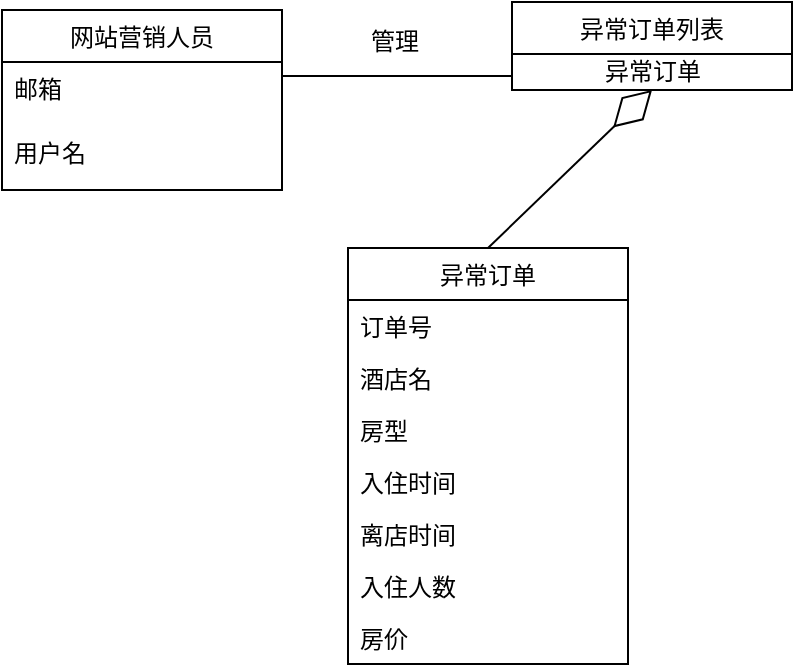 <mxfile version="12.9.3" type="device"><diagram id="HMDZcqjixsvWW-80wU9_" name="第 1 页"><mxGraphModel dx="768" dy="492" grid="0" gridSize="10" guides="1" tooltips="1" connect="1" arrows="1" fold="1" page="1" pageScale="1" pageWidth="827" pageHeight="1169" math="0" shadow="0"><root><mxCell id="0"/><mxCell id="1" parent="0"/><mxCell id="DMPkJZ2i_ZK9Mscqy2M7-2" value="" style="line;strokeWidth=1;fillColor=none;align=left;verticalAlign=middle;spacingTop=-1;spacingLeft=3;spacingRight=3;rotatable=0;labelPosition=right;points=[];portConstraint=eastwest;" parent="1" vertex="1"><mxGeometry x="285" y="266" width="115" height="8" as="geometry"/></mxCell><mxCell id="DMPkJZ2i_ZK9Mscqy2M7-4" value="管理" style="text;html=1;align=center;verticalAlign=middle;resizable=0;points=[];autosize=1;" parent="1" vertex="1"><mxGeometry x="324" y="244" width="34" height="18" as="geometry"/></mxCell><mxCell id="3GLNaaLEcSM9IzNelsmz-1" value="网站营销人员" style="swimlane;fontStyle=0;childLayout=stackLayout;horizontal=1;startSize=26;fillColor=none;horizontalStack=0;resizeParent=1;resizeParentMax=0;resizeLast=0;collapsible=1;marginBottom=0;" parent="1" vertex="1"><mxGeometry x="145" y="237" width="140" height="90" as="geometry"/></mxCell><mxCell id="9krUFlBfULQoSM5IsE5Y-4" value="邮箱" style="text;strokeColor=none;fillColor=none;align=left;verticalAlign=top;spacingLeft=4;spacingRight=4;overflow=hidden;rotatable=0;points=[[0,0.5],[1,0.5]];portConstraint=eastwest;" parent="3GLNaaLEcSM9IzNelsmz-1" vertex="1"><mxGeometry y="26" width="140" height="32" as="geometry"/></mxCell><mxCell id="3GLNaaLEcSM9IzNelsmz-3" value="用户名" style="text;strokeColor=none;fillColor=none;align=left;verticalAlign=top;spacingLeft=4;spacingRight=4;overflow=hidden;rotatable=0;points=[[0,0.5],[1,0.5]];portConstraint=eastwest;" parent="3GLNaaLEcSM9IzNelsmz-1" vertex="1"><mxGeometry y="58" width="140" height="32" as="geometry"/></mxCell><mxCell id="9krUFlBfULQoSM5IsE5Y-24" value="异常订单列表" style="swimlane;fontStyle=0;childLayout=stackLayout;horizontal=1;startSize=26;fillColor=none;horizontalStack=0;resizeParent=1;resizeParentMax=0;resizeLast=0;collapsible=1;marginBottom=0;" parent="1" vertex="1"><mxGeometry x="400" y="233" width="140" height="44" as="geometry"/></mxCell><mxCell id="h-78AeDrAor2XTMxl12L-1" value="异常订单" style="text;html=1;align=center;verticalAlign=middle;resizable=0;points=[];autosize=1;" vertex="1" parent="9krUFlBfULQoSM5IsE5Y-24"><mxGeometry y="26" width="140" height="18" as="geometry"/></mxCell><mxCell id="9krUFlBfULQoSM5IsE5Y-29" value="" style="endArrow=diamondThin;endFill=0;endSize=24;html=1;entryX=0.5;entryY=1;entryDx=0;entryDy=0;exitX=0.5;exitY=0;exitDx=0;exitDy=0;" parent="1" source="9krUFlBfULQoSM5IsE5Y-30" target="9krUFlBfULQoSM5IsE5Y-24" edge="1"><mxGeometry width="160" relative="1" as="geometry"><mxPoint x="516" y="399" as="sourcePoint"/><mxPoint x="516" y="311" as="targetPoint"/></mxGeometry></mxCell><mxCell id="9krUFlBfULQoSM5IsE5Y-30" value="异常订单" style="swimlane;fontStyle=0;childLayout=stackLayout;horizontal=1;startSize=26;fillColor=none;horizontalStack=0;resizeParent=1;resizeParentMax=0;resizeLast=0;collapsible=1;marginBottom=0;" parent="1" vertex="1"><mxGeometry x="318" y="356" width="140" height="208" as="geometry"/></mxCell><mxCell id="9krUFlBfULQoSM5IsE5Y-31" value="订单号" style="text;strokeColor=none;fillColor=none;align=left;verticalAlign=top;spacingLeft=4;spacingRight=4;overflow=hidden;rotatable=0;points=[[0,0.5],[1,0.5]];portConstraint=eastwest;" parent="9krUFlBfULQoSM5IsE5Y-30" vertex="1"><mxGeometry y="26" width="140" height="26" as="geometry"/></mxCell><mxCell id="9krUFlBfULQoSM5IsE5Y-32" value="酒店名" style="text;strokeColor=none;fillColor=none;align=left;verticalAlign=top;spacingLeft=4;spacingRight=4;overflow=hidden;rotatable=0;points=[[0,0.5],[1,0.5]];portConstraint=eastwest;" parent="9krUFlBfULQoSM5IsE5Y-30" vertex="1"><mxGeometry y="52" width="140" height="26" as="geometry"/></mxCell><mxCell id="9krUFlBfULQoSM5IsE5Y-34" value="房型" style="text;strokeColor=none;fillColor=none;align=left;verticalAlign=top;spacingLeft=4;spacingRight=4;overflow=hidden;rotatable=0;points=[[0,0.5],[1,0.5]];portConstraint=eastwest;" parent="9krUFlBfULQoSM5IsE5Y-30" vertex="1"><mxGeometry y="78" width="140" height="26" as="geometry"/></mxCell><mxCell id="9krUFlBfULQoSM5IsE5Y-35" value="入住时间" style="text;strokeColor=none;fillColor=none;align=left;verticalAlign=top;spacingLeft=4;spacingRight=4;overflow=hidden;rotatable=0;points=[[0,0.5],[1,0.5]];portConstraint=eastwest;" parent="9krUFlBfULQoSM5IsE5Y-30" vertex="1"><mxGeometry y="104" width="140" height="26" as="geometry"/></mxCell><mxCell id="h-78AeDrAor2XTMxl12L-2" value="离店时间" style="text;strokeColor=none;fillColor=none;align=left;verticalAlign=top;spacingLeft=4;spacingRight=4;overflow=hidden;rotatable=0;points=[[0,0.5],[1,0.5]];portConstraint=eastwest;" vertex="1" parent="9krUFlBfULQoSM5IsE5Y-30"><mxGeometry y="130" width="140" height="26" as="geometry"/></mxCell><mxCell id="h-78AeDrAor2XTMxl12L-3" value="入住人数" style="text;strokeColor=none;fillColor=none;align=left;verticalAlign=top;spacingLeft=4;spacingRight=4;overflow=hidden;rotatable=0;points=[[0,0.5],[1,0.5]];portConstraint=eastwest;" vertex="1" parent="9krUFlBfULQoSM5IsE5Y-30"><mxGeometry y="156" width="140" height="26" as="geometry"/></mxCell><mxCell id="h-78AeDrAor2XTMxl12L-4" value="房价" style="text;strokeColor=none;fillColor=none;align=left;verticalAlign=top;spacingLeft=4;spacingRight=4;overflow=hidden;rotatable=0;points=[[0,0.5],[1,0.5]];portConstraint=eastwest;" vertex="1" parent="9krUFlBfULQoSM5IsE5Y-30"><mxGeometry y="182" width="140" height="26" as="geometry"/></mxCell></root></mxGraphModel></diagram></mxfile>